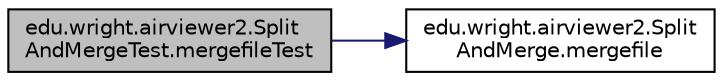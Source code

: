 digraph "edu.wright.airviewer2.SplitAndMergeTest.mergefileTest"
{
 // LATEX_PDF_SIZE
  edge [fontname="Helvetica",fontsize="10",labelfontname="Helvetica",labelfontsize="10"];
  node [fontname="Helvetica",fontsize="10",shape=record];
  rankdir="LR";
  Node0 [label="edu.wright.airviewer2.Split\lAndMergeTest.mergefileTest",height=0.2,width=0.4,color="black", fillcolor="grey75", style="filled", fontcolor="black",tooltip="issue These are the test cases for merge functionality"];
  Node0 -> Node1 [color="midnightblue",fontsize="10",style="solid",fontname="Helvetica"];
  Node1 [label="edu.wright.airviewer2.Split\lAndMerge.mergefile",height=0.2,width=0.4,color="black", fillcolor="white", style="filled",URL="$classedu_1_1wright_1_1airviewer2_1_1_split_and_merge_a6f4eb673046cc755e24f95972d64546a.html#a6f4eb673046cc755e24f95972d64546a",tooltip="issue Pull request"];
}
